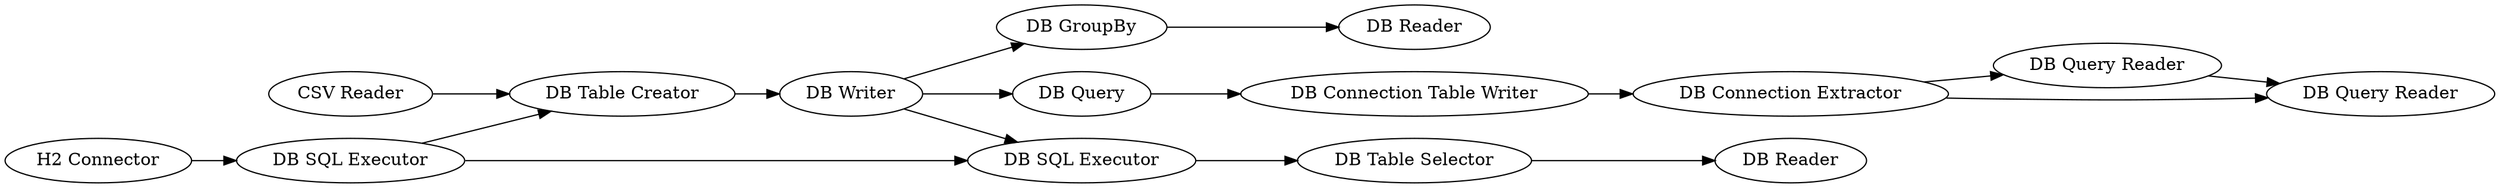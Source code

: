 digraph {
	1869 -> 1870
	2424 -> 2425
	1885 -> 1905
	2425 -> 1870
	2 -> 1885
	2426 -> 2427
	2423 -> 2424
	2425 -> 1869
	2427 -> 2428
	1905 -> 470
	470 -> 2423
	445 -> 1905
	2420 -> 2422
	1885 -> 2426
	470 -> 2426
	470 -> 2420
	2420 [label="DB GroupBy"]
	2423 [label="DB Query"]
	2424 [label="DB Connection Table Writer"]
	1905 [label="DB Table Creator"]
	2425 [label="DB Connection Extractor"]
	2428 [label="DB Reader"]
	470 [label="DB Writer"]
	445 [label="CSV Reader"]
	2426 [label="DB SQL Executor"]
	1869 [label="DB Query Reader"]
	1870 [label="DB Query Reader"]
	1885 [label="DB SQL Executor"]
	2422 [label="DB Reader"]
	2427 [label="DB Table Selector"]
	2 [label="H2 Connector"]
	rankdir=LR
}
